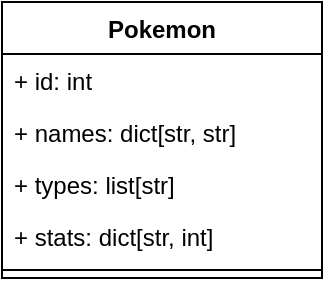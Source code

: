 <mxfile version="22.0.3" type="device">
  <diagram name="Page-1" id="3kqYveMFQIf6YpN4Mpm9">
    <mxGraphModel dx="867" dy="560" grid="1" gridSize="10" guides="1" tooltips="1" connect="1" arrows="1" fold="1" page="1" pageScale="1" pageWidth="827" pageHeight="1169" math="0" shadow="0">
      <root>
        <mxCell id="0" />
        <mxCell id="1" parent="0" />
        <mxCell id="wJO6npvx7aSWkqiLZB0o-1" value="Pokemon" style="swimlane;fontStyle=1;align=center;verticalAlign=top;childLayout=stackLayout;horizontal=1;startSize=26;horizontalStack=0;resizeParent=1;resizeParentMax=0;resizeLast=0;collapsible=1;marginBottom=0;whiteSpace=wrap;html=1;" vertex="1" parent="1">
          <mxGeometry x="320" y="110" width="160" height="138" as="geometry" />
        </mxCell>
        <mxCell id="wJO6npvx7aSWkqiLZB0o-2" value="+ id: int" style="text;strokeColor=none;fillColor=none;align=left;verticalAlign=top;spacingLeft=4;spacingRight=4;overflow=hidden;rotatable=0;points=[[0,0.5],[1,0.5]];portConstraint=eastwest;whiteSpace=wrap;html=1;" vertex="1" parent="wJO6npvx7aSWkqiLZB0o-1">
          <mxGeometry y="26" width="160" height="26" as="geometry" />
        </mxCell>
        <mxCell id="wJO6npvx7aSWkqiLZB0o-6" value="+ names: dict[str, str]" style="text;strokeColor=none;fillColor=none;align=left;verticalAlign=top;spacingLeft=4;spacingRight=4;overflow=hidden;rotatable=0;points=[[0,0.5],[1,0.5]];portConstraint=eastwest;whiteSpace=wrap;html=1;" vertex="1" parent="wJO6npvx7aSWkqiLZB0o-1">
          <mxGeometry y="52" width="160" height="26" as="geometry" />
        </mxCell>
        <mxCell id="wJO6npvx7aSWkqiLZB0o-5" value="+ types: list[str]" style="text;strokeColor=none;fillColor=none;align=left;verticalAlign=top;spacingLeft=4;spacingRight=4;overflow=hidden;rotatable=0;points=[[0,0.5],[1,0.5]];portConstraint=eastwest;whiteSpace=wrap;html=1;" vertex="1" parent="wJO6npvx7aSWkqiLZB0o-1">
          <mxGeometry y="78" width="160" height="26" as="geometry" />
        </mxCell>
        <mxCell id="wJO6npvx7aSWkqiLZB0o-7" value="+ stats: dict[str, int]" style="text;strokeColor=none;fillColor=none;align=left;verticalAlign=top;spacingLeft=4;spacingRight=4;overflow=hidden;rotatable=0;points=[[0,0.5],[1,0.5]];portConstraint=eastwest;whiteSpace=wrap;html=1;" vertex="1" parent="wJO6npvx7aSWkqiLZB0o-1">
          <mxGeometry y="104" width="160" height="26" as="geometry" />
        </mxCell>
        <mxCell id="wJO6npvx7aSWkqiLZB0o-3" value="" style="line;strokeWidth=1;fillColor=none;align=left;verticalAlign=middle;spacingTop=-1;spacingLeft=3;spacingRight=3;rotatable=0;labelPosition=right;points=[];portConstraint=eastwest;strokeColor=inherit;" vertex="1" parent="wJO6npvx7aSWkqiLZB0o-1">
          <mxGeometry y="130" width="160" height="8" as="geometry" />
        </mxCell>
      </root>
    </mxGraphModel>
  </diagram>
</mxfile>
